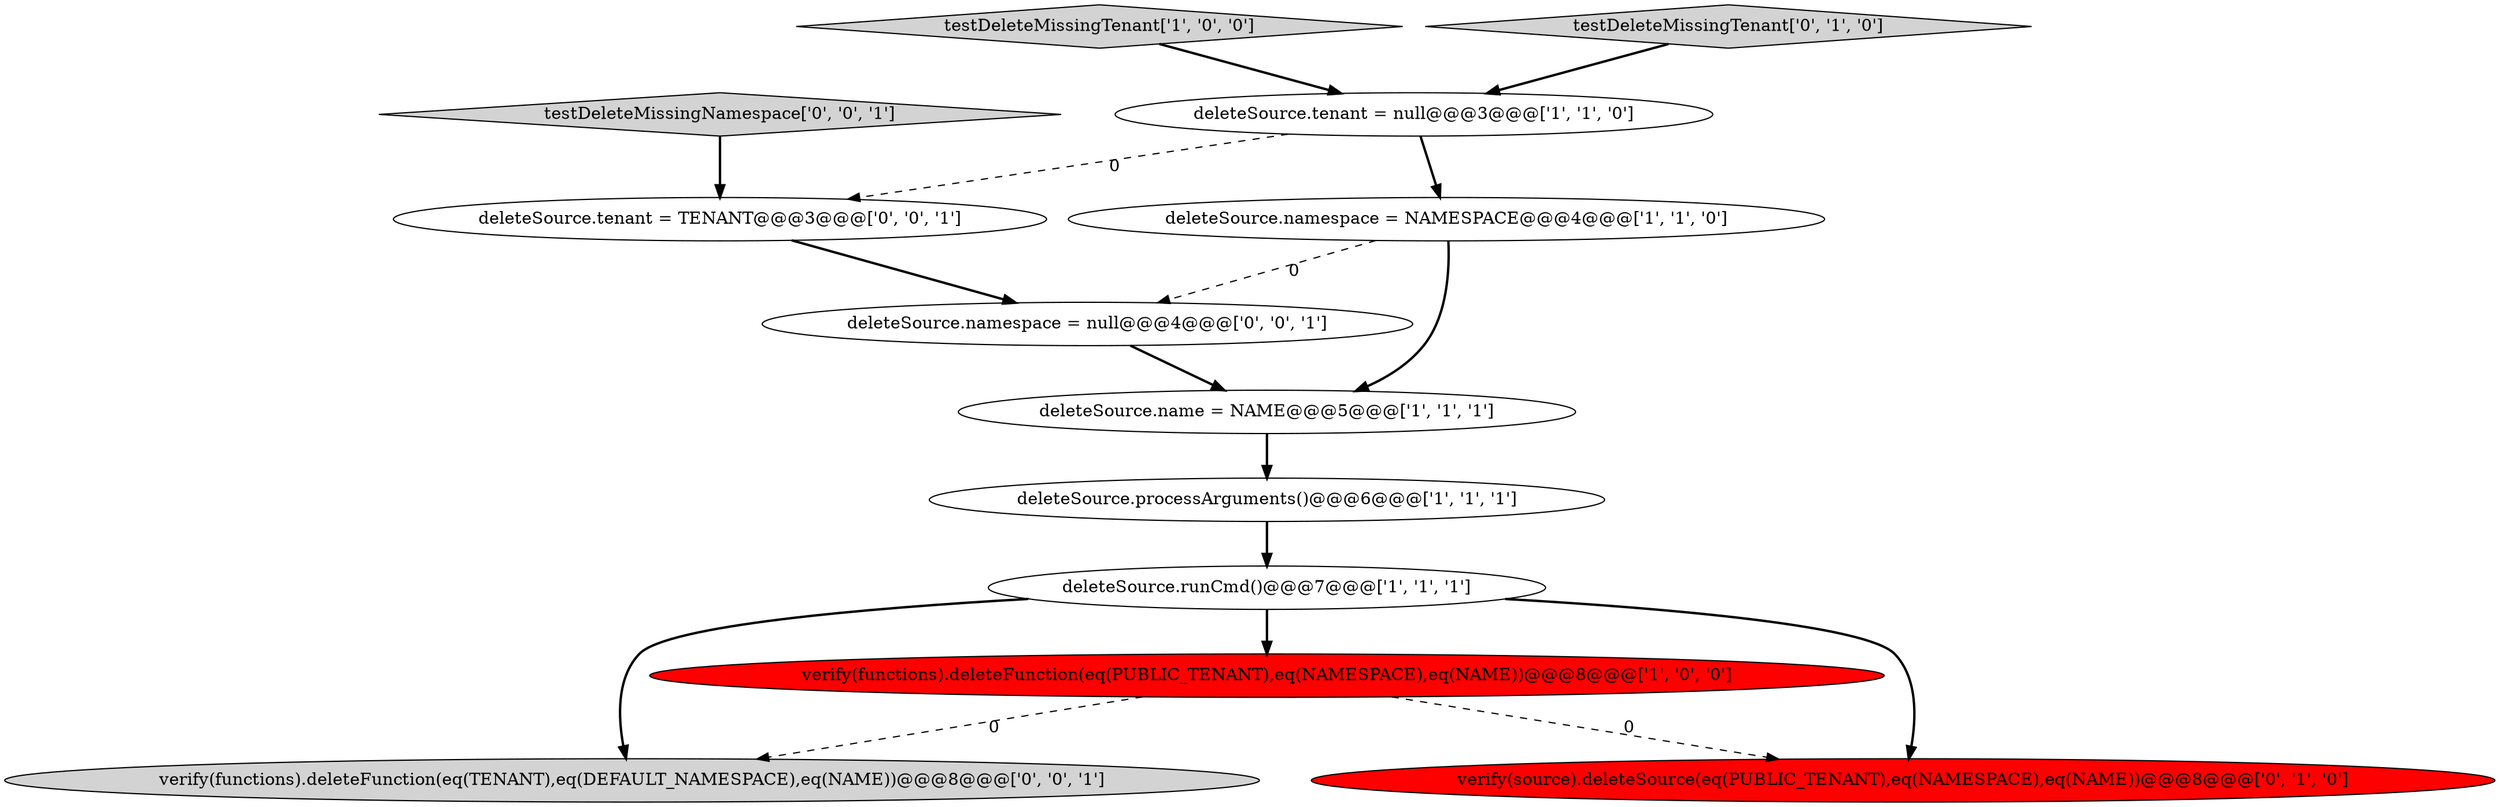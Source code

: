 digraph {
5 [style = filled, label = "deleteSource.tenant = null@@@3@@@['1', '1', '0']", fillcolor = white, shape = ellipse image = "AAA0AAABBB1BBB"];
12 [style = filled, label = "deleteSource.namespace = null@@@4@@@['0', '0', '1']", fillcolor = white, shape = ellipse image = "AAA0AAABBB3BBB"];
3 [style = filled, label = "testDeleteMissingTenant['1', '0', '0']", fillcolor = lightgray, shape = diamond image = "AAA0AAABBB1BBB"];
4 [style = filled, label = "deleteSource.namespace = NAMESPACE@@@4@@@['1', '1', '0']", fillcolor = white, shape = ellipse image = "AAA0AAABBB1BBB"];
2 [style = filled, label = "deleteSource.processArguments()@@@6@@@['1', '1', '1']", fillcolor = white, shape = ellipse image = "AAA0AAABBB1BBB"];
7 [style = filled, label = "testDeleteMissingTenant['0', '1', '0']", fillcolor = lightgray, shape = diamond image = "AAA0AAABBB2BBB"];
11 [style = filled, label = "verify(functions).deleteFunction(eq(TENANT),eq(DEFAULT_NAMESPACE),eq(NAME))@@@8@@@['0', '0', '1']", fillcolor = lightgray, shape = ellipse image = "AAA0AAABBB3BBB"];
8 [style = filled, label = "verify(source).deleteSource(eq(PUBLIC_TENANT),eq(NAMESPACE),eq(NAME))@@@8@@@['0', '1', '0']", fillcolor = red, shape = ellipse image = "AAA1AAABBB2BBB"];
1 [style = filled, label = "deleteSource.name = NAME@@@5@@@['1', '1', '1']", fillcolor = white, shape = ellipse image = "AAA0AAABBB1BBB"];
10 [style = filled, label = "deleteSource.tenant = TENANT@@@3@@@['0', '0', '1']", fillcolor = white, shape = ellipse image = "AAA0AAABBB3BBB"];
0 [style = filled, label = "verify(functions).deleteFunction(eq(PUBLIC_TENANT),eq(NAMESPACE),eq(NAME))@@@8@@@['1', '0', '0']", fillcolor = red, shape = ellipse image = "AAA1AAABBB1BBB"];
6 [style = filled, label = "deleteSource.runCmd()@@@7@@@['1', '1', '1']", fillcolor = white, shape = ellipse image = "AAA0AAABBB1BBB"];
9 [style = filled, label = "testDeleteMissingNamespace['0', '0', '1']", fillcolor = lightgray, shape = diamond image = "AAA0AAABBB3BBB"];
0->8 [style = dashed, label="0"];
1->2 [style = bold, label=""];
4->1 [style = bold, label=""];
6->0 [style = bold, label=""];
3->5 [style = bold, label=""];
7->5 [style = bold, label=""];
0->11 [style = dashed, label="0"];
9->10 [style = bold, label=""];
5->10 [style = dashed, label="0"];
12->1 [style = bold, label=""];
10->12 [style = bold, label=""];
2->6 [style = bold, label=""];
6->11 [style = bold, label=""];
5->4 [style = bold, label=""];
6->8 [style = bold, label=""];
4->12 [style = dashed, label="0"];
}
